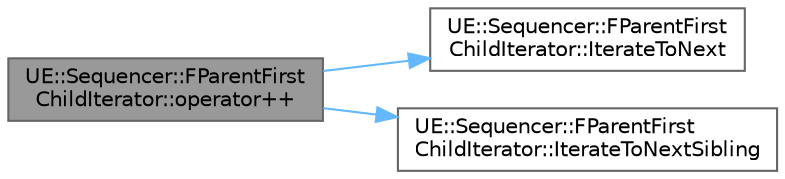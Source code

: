 digraph "UE::Sequencer::FParentFirstChildIterator::operator++"
{
 // INTERACTIVE_SVG=YES
 // LATEX_PDF_SIZE
  bgcolor="transparent";
  edge [fontname=Helvetica,fontsize=10,labelfontname=Helvetica,labelfontsize=10];
  node [fontname=Helvetica,fontsize=10,shape=box,height=0.2,width=0.4];
  rankdir="LR";
  Node1 [id="Node000001",label="UE::Sequencer::FParentFirst\lChildIterator::operator++",height=0.2,width=0.4,color="gray40", fillcolor="grey60", style="filled", fontcolor="black",tooltip=" "];
  Node1 -> Node2 [id="edge1_Node000001_Node000002",color="steelblue1",style="solid",tooltip=" "];
  Node2 [id="Node000002",label="UE::Sequencer::FParentFirst\lChildIterator::IterateToNext",height=0.2,width=0.4,color="grey40", fillcolor="white", style="filled",URL="$d0/d59/structUE_1_1Sequencer_1_1FParentFirstChildIterator.html#a78c99c36a3b33e6277e721120a47bed8",tooltip=" "];
  Node1 -> Node3 [id="edge2_Node000001_Node000003",color="steelblue1",style="solid",tooltip=" "];
  Node3 [id="Node000003",label="UE::Sequencer::FParentFirst\lChildIterator::IterateToNextSibling",height=0.2,width=0.4,color="grey40", fillcolor="white", style="filled",URL="$d0/d59/structUE_1_1Sequencer_1_1FParentFirstChildIterator.html#aec6ce96ff12f4b22f9060aea31b057ee",tooltip=" "];
}
